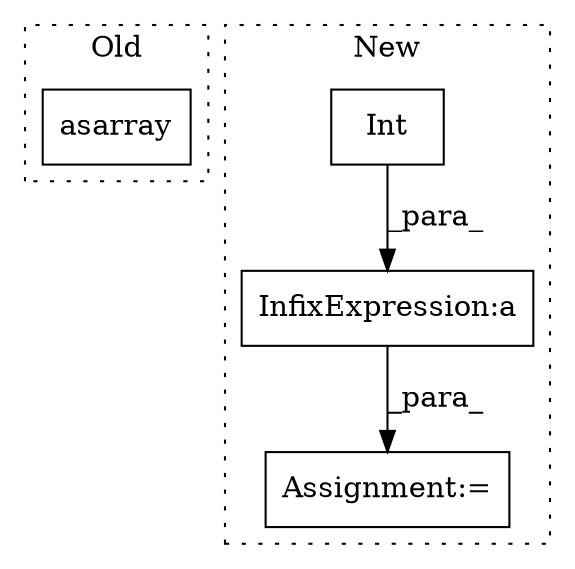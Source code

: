 digraph G {
subgraph cluster0 {
1 [label="asarray" a="32" s="2352,2370" l="8,1" shape="box"];
label = "Old";
style="dotted";
}
subgraph cluster1 {
2 [label="Int" a="32" s="3995,4007" l="4,1" shape="box"];
3 [label="Assignment:=" a="7" s="4120" l="1" shape="box"];
4 [label="InfixExpression:a" a="27" s="4008" l="3" shape="box"];
label = "New";
style="dotted";
}
2 -> 4 [label="_para_"];
4 -> 3 [label="_para_"];
}